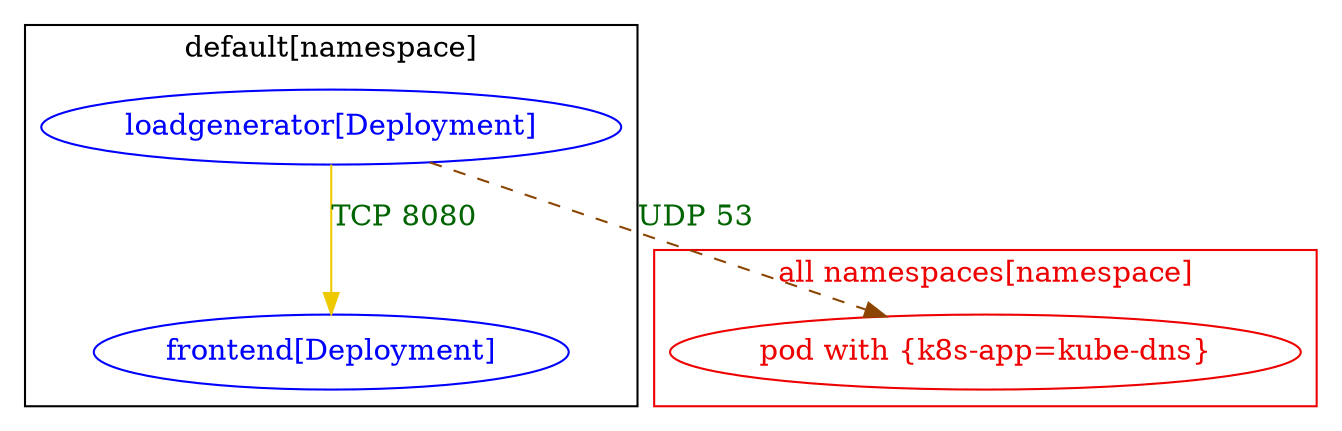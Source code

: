 digraph {
	subgraph "cluster_default[namespace]" {
		color="black"
		fontcolor="black"
		"default/frontend[Deployment]" [label="frontend[Deployment]" color="blue" fontcolor="blue"]
		"default/loadgenerator[Deployment]" [label="loadgenerator[Deployment]" color="blue" fontcolor="blue"]
		label="default[namespace]"
	}
	subgraph "cluster_all namespaces[namespace]" {
		color="red2"
		fontcolor="red2"
		"pod with {k8s-app=kube-dns}_in_all namespaces" [label="pod with {k8s-app=kube-dns}" color="red2" fontcolor="red2"]
		label="all namespaces[namespace]"
	}
	"default/loadgenerator[Deployment]" -> "default/frontend[Deployment]" [label="TCP 8080" color="gold2" fontcolor="darkgreen" weight=1]
	"default/loadgenerator[Deployment]" -> "pod with {k8s-app=kube-dns}_in_all namespaces" [label="UDP 53" color="darkorange4" fontcolor="darkgreen" weight=0.5 style=dashed]
}